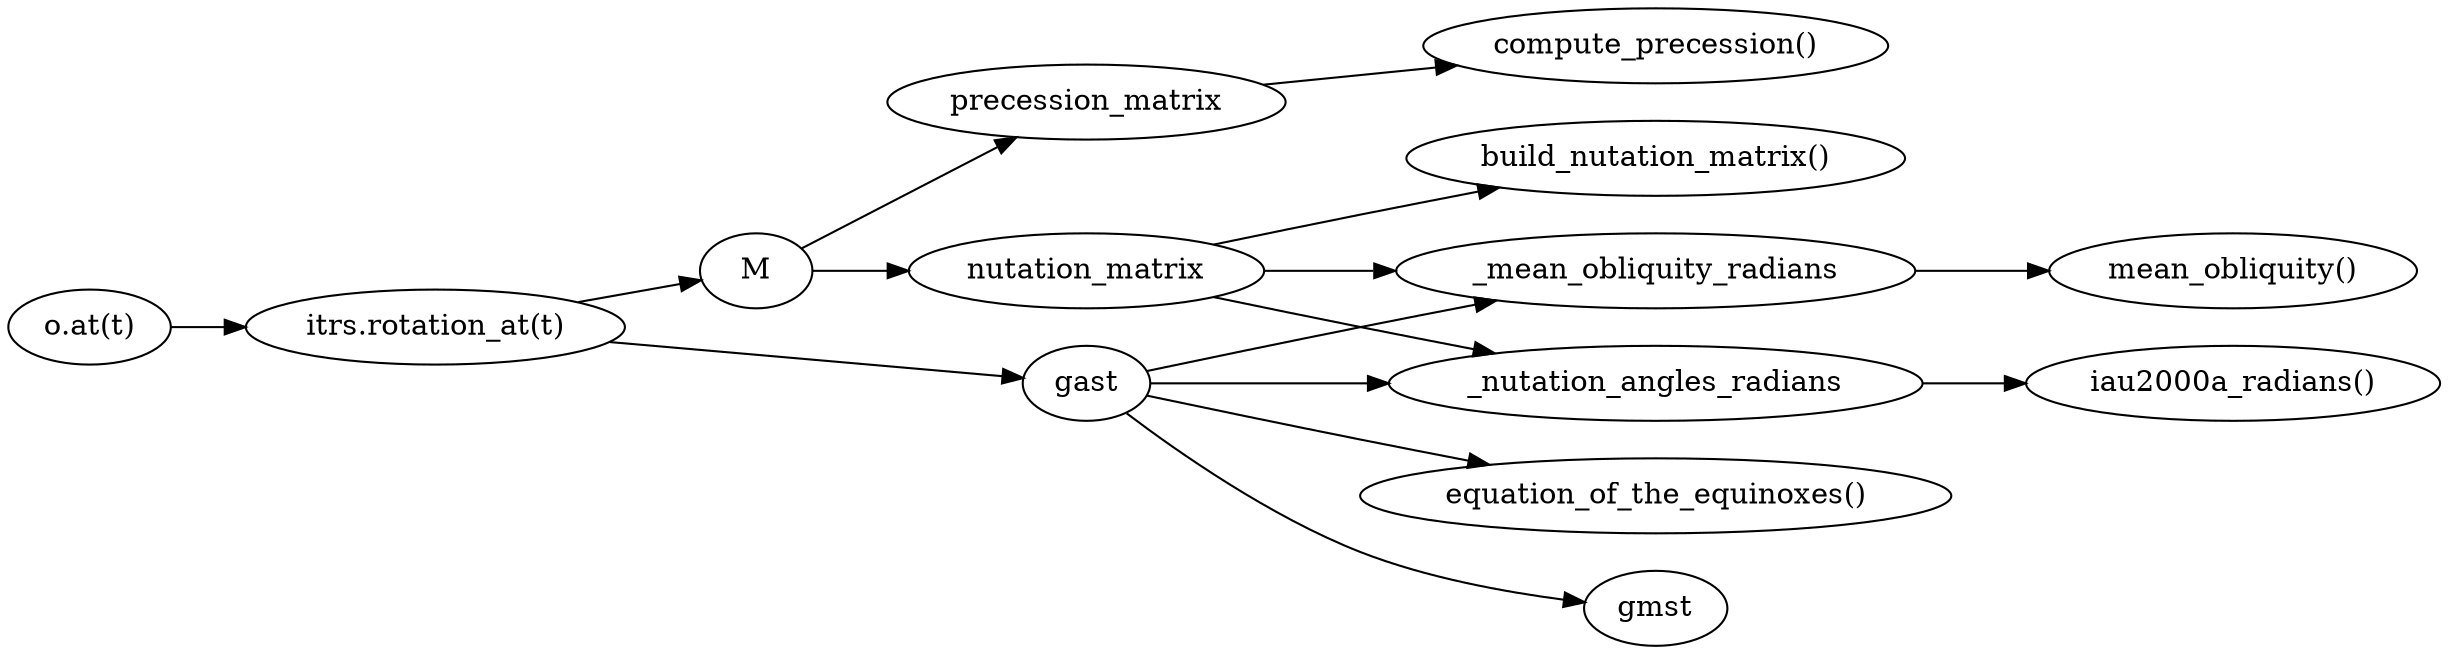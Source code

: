 
digraph Time {
rankdir=LR
M -> precession_matrix
M -> nutation_matrix
_nutation_angles_radians -> "iau2000a_radians()"
_mean_obliquity_radians -> "mean_obliquity()"
nutation_matrix -> _nutation_angles_radians
nutation_matrix -> _mean_obliquity_radians
nutation_matrix -> "build_nutation_matrix()"
precession_matrix -> "compute_precession()"

"o.at(t)" -> "itrs.rotation_at(t)"
"itrs.rotation_at(t)" -> gast
"itrs.rotation_at(t)" -> M

gast -> _nutation_angles_radians
gast -> "equation_of_the_equinoxes()"
gast -> _mean_obliquity_radians
gast -> gmst
}
